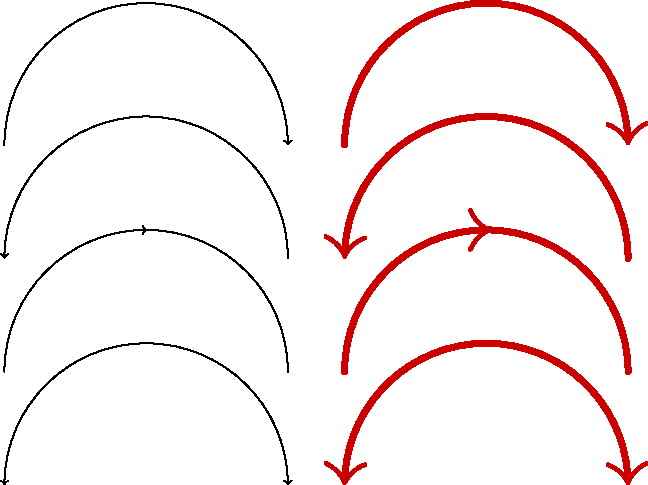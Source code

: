 DefaultHead=TeXHead;

path line=(0,0)..(2.5cm,2.5cm)..(5cm,0);
draw(line,Arrow());
draw(shift(0,-2cm)*line,BeginArrow());
draw(shift(0,-4cm)*line,MidArrow());
draw(shift(0,-6cm)*line,Arrows());

draw(shift(6cm,0)*line,3bp+.8red,Arrow(5bp));
draw(shift(6cm,-2cm)*line,3bp+.8red,BeginArrow(5bp));
draw(shift(6cm,-4cm)*line,3bp+.8red,MidArrow(5bp));
draw(shift(6cm,-6cm)*line,3bp+.8red,Arrows(5bp));
